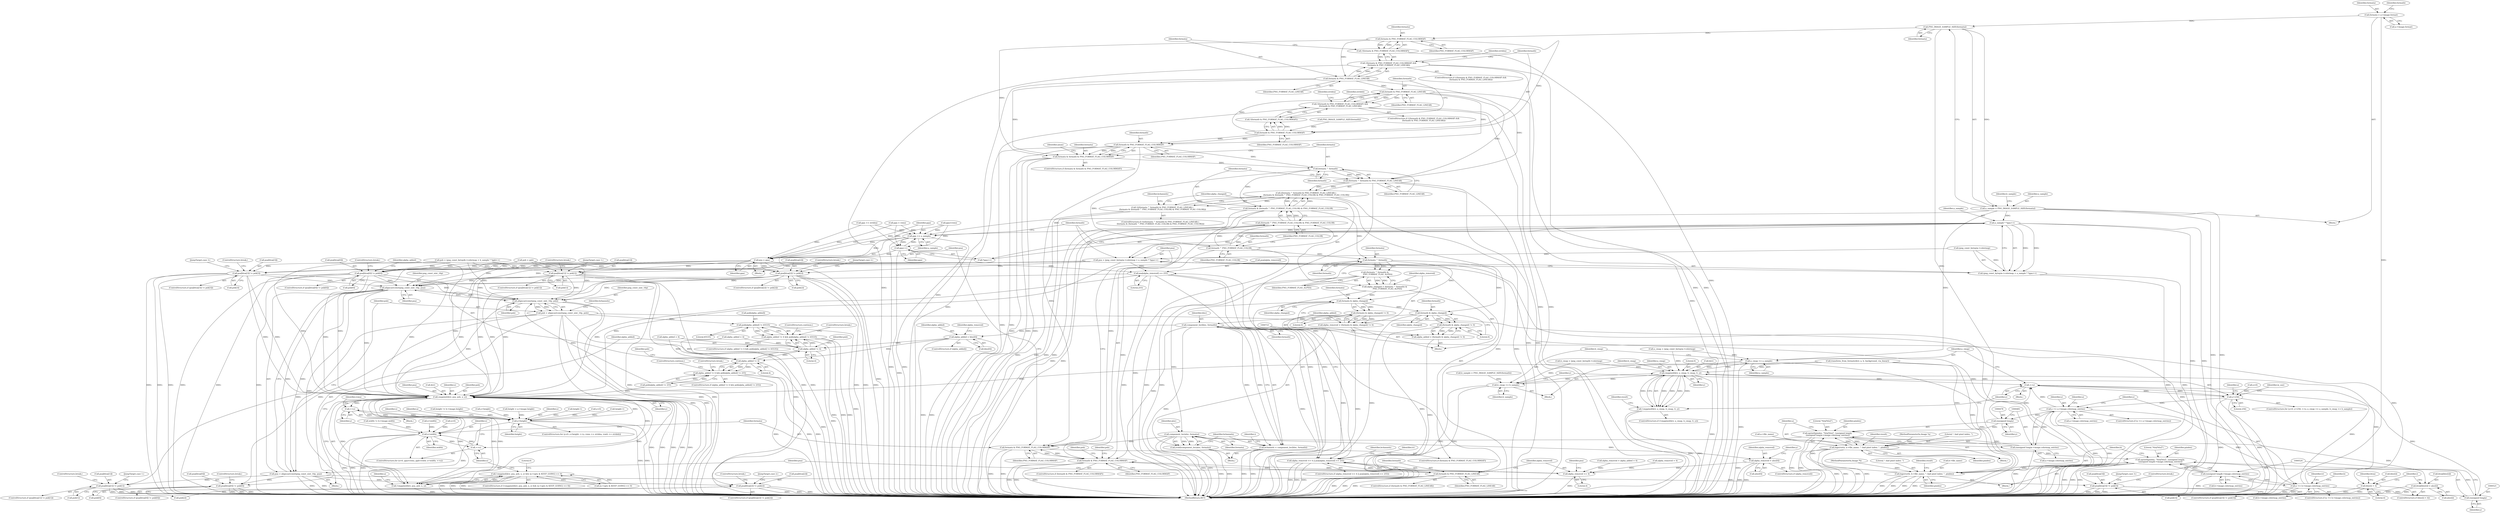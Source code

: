 digraph "0_Android_9d4853418ab2f754c2b63e091c29c5529b8b86ca_27@pointer" {
"1000190" [label="(Call,formata = a->image.format)"];
"1000208" [label="(Call,PNG_IMAGE_SAMPLE_SIZE(formata))"];
"1000206" [label="(Call,a_sample = PNG_IMAGE_SAMPLE_SIZE(formata))"];
"1000444" [label="(Call,a_cmap += a_sample)"];
"1000543" [label="(Call,cmppixel(&tr, a_cmap, b_cmap, 0, y))"];
"1000441" [label="(Call,++y)"];
"1000437" [label="(Call,y<256)"];
"1000456" [label="(Call,y >= a->image.colormap_entries)"];
"1000477" [label="(Call,(unsigned long)y)"];
"1000474" [label="(Call,sprintf(pindex, \"%lu[%lu]\", (unsigned long)y,\n (unsigned long)a->image.colormap_entries))"];
"1000487" [label="(Call,logerror(a, a->file_name, \": bad pixel index: \", pindex))"];
"1000517" [label="(Call,sprintf(pindex, \"%lu[%lu]\", (unsigned long)y,\n (unsigned long)b->image.colormap_entries))"];
"1000530" [label="(Call,logerror(b, b->file_name, \": bad pixel index: \", pindex))"];
"1000480" [label="(Call,(unsigned long)a->image.colormap_entries)"];
"1000499" [label="(Call,y >= b->image.colormap_entries)"];
"1000520" [label="(Call,(unsigned long)y)"];
"1000523" [label="(Call,(unsigned long)b->image.colormap_entries)"];
"1000447" [label="(Call,b_cmap += b_sample)"];
"1000542" [label="(Call,!cmppixel(&tr, a_cmap, b_cmap, 0, y))"];
"1000856" [label="(Call,a_sample * *ppa++)"];
"1000848" [label="(Call,psa = (png_const_bytep)a->colormap + a_sample * *ppa++)"];
"1000905" [label="(Call,aligncastconst(png_const_uint_16p, psa))"];
"1000903" [label="(Call,pua = aligncastconst(png_const_uint_16p, psa))"];
"1000919" [label="(Call,pua[btoa[3]] != pub[3])"];
"1000931" [label="(Call,pua[btoa[2]] != pub[2])"];
"1000943" [label="(Call,pua[btoa[1]] != pub[1])"];
"1000955" [label="(Call,pua[btoa[0]] != pub[0])"];
"1000911" [label="(Call,aligncastconst(png_const_uint_16p, psb))"];
"1000909" [label="(Call,pub = aligncastconst(png_const_uint_16p, psb))"];
"1000970" [label="(Call,pub[alpha_added] != 65535)"];
"1000966" [label="(Call,alpha_added != 4 && pub[alpha_added] != 65535)"];
"1001059" [label="(Call,cmppixel(&tr, psa, psb, x, y))"];
"1000811" [label="(Call,++y)"];
"1000807" [label="(Call,y<height)"];
"1000839" [label="(Call,++x)"];
"1000836" [label="(Call,x<width)"];
"1001058" [label="(Call,!cmppixel(&tr, psa, psb, x, y))"];
"1001057" [label="(Call,!cmppixel(&tr, psa, psb, x, y) && (a->opts & KEEP_GOING) == 0)"];
"1000985" [label="(Call,psa[alpha_removed] == 255)"];
"1000981" [label="(Call,alpha_removed == 4 || psa[alpha_removed] == 255)"];
"1000996" [label="(Call,psa[btoa[3]] != psb[3])"];
"1001008" [label="(Call,psa[btoa[2]] != psb[2])"];
"1001020" [label="(Call,psa[btoa[1]] != psb[1])"];
"1001032" [label="(Call,psa[btoa[0]] != psb[0])"];
"1000850" [label="(Call,(png_const_bytep)a->colormap + a_sample * *ppa++)"];
"1000866" [label="(Call,ppa += a_sample)"];
"1000859" [label="(Call,ppa++)"];
"1000863" [label="(Call,psa = ppa)"];
"1000257" [label="(Call,formata & PNG_FORMAT_FLAG_COLORMAP)"];
"1000256" [label="(Call,!(formata & PNG_FORMAT_FLAG_COLORMAP))"];
"1000255" [label="(Call,!(formata & PNG_FORMAT_FLAG_COLORMAP) &&\n (formata & PNG_FORMAT_FLAG_LINEAR))"];
"1000260" [label="(Call,formata & PNG_FORMAT_FLAG_LINEAR)"];
"1000272" [label="(Call,formatb & PNG_FORMAT_FLAG_LINEAR)"];
"1000267" [label="(Call,!(formatb & PNG_FORMAT_FLAG_COLORMAP) &&\n (formatb & PNG_FORMAT_FLAG_LINEAR))"];
"1000305" [label="(Call,formatb & PNG_FORMAT_FLAG_COLORMAP)"];
"1000303" [label="(Call,formata & formatb & PNG_FORMAT_FLAG_COLORMAP)"];
"1000682" [label="(Call,formata ^ formatb)"];
"1000681" [label="(Call,(formata ^ formatb) & PNG_FORMAT_FLAG_LINEAR)"];
"1000680" [label="(Call,((formata ^ formatb) & PNG_FORMAT_FLAG_LINEAR) |\n (formata & (formatb ^ PNG_FORMAT_FLAG_COLOR) & PNG_FORMAT_FLAG_COLOR))"];
"1000679" [label="(Call,!(((formata ^ formatb) & PNG_FORMAT_FLAG_LINEAR) |\n (formata & (formatb ^ PNG_FORMAT_FLAG_COLOR) & PNG_FORMAT_FLAG_COLOR)))"];
"1000898" [label="(Call,formatb & PNG_FORMAT_FLAG_LINEAR)"];
"1000870" [label="(Call,formatb & PNG_FORMAT_FLAG_COLORMAP)"];
"1000845" [label="(Call,formata & PNG_FORMAT_FLAG_COLORMAP)"];
"1000686" [label="(Call,formata & (formatb ^ PNG_FORMAT_FLAG_COLOR) & PNG_FORMAT_FLAG_COLOR)"];
"1000698" [label="(Call,formata ^ formatb)"];
"1000697" [label="(Call,(formata ^ formatb) &\n         PNG_FORMAT_FLAG_ALPHA)"];
"1000695" [label="(Call,alpha_changed = (formata ^ formatb) &\n         PNG_FORMAT_FLAG_ALPHA)"];
"1000705" [label="(Call,formata & alpha_changed)"];
"1000704" [label="(Call,(formata & alpha_changed) != 0)"];
"1000702" [label="(Call,alpha_removed = (formata & alpha_changed) != 0)"];
"1000712" [label="(Call,formatb & alpha_changed)"];
"1000711" [label="(Call,(formatb & alpha_changed) != 0)"];
"1000709" [label="(Call,alpha_added = (formatb & alpha_changed) != 0)"];
"1000727" [label="(Call,component_loc(bloc, formatb))"];
"1000725" [label="(Call,bchannels = component_loc(bloc, formatb))"];
"1000740" [label="(Call,bloc[i] < 4)"];
"1000756" [label="(Call,alpha_added = bloc[0])"];
"1000967" [label="(Call,alpha_added != 4)"];
"1001044" [label="(Call,alpha_added != 4)"];
"1001043" [label="(Call,alpha_added != 4 && psb[alpha_added] != 255)"];
"1000722" [label="(Call,component_loc(aloc, formata))"];
"1000720" [label="(Call,(void)component_loc(aloc, formata))"];
"1000745" [label="(Call,btoa[bloc[i]] = aloc[i])"];
"1000767" [label="(Call,alpha_removed = aloc[0])"];
"1000982" [label="(Call,alpha_removed == 4)"];
"1000689" [label="(Call,formatb ^ PNG_FORMAT_FLAG_COLOR)"];
"1000688" [label="(Call,(formatb ^ PNG_FORMAT_FLAG_COLOR) & PNG_FORMAT_FLAG_COLOR)"];
"1000269" [label="(Call,formatb & PNG_FORMAT_FLAG_COLORMAP)"];
"1000268" [label="(Call,!(formatb & PNG_FORMAT_FLAG_COLORMAP))"];
"1000433" [label="(ControlStructure,for (y=0; y<256; ++y, a_cmap += a_sample, b_cmap += b_sample))"];
"1000937" [label="(Call,pub[2])"];
"1001062" [label="(Identifier,psa)"];
"1000213" [label="(Call,PNG_IMAGE_SAMPLE_SIZE(formatb))"];
"1000952" [label="(ControlStructure,break;)"];
"1001065" [label="(Identifier,y)"];
"1000191" [label="(Identifier,formata)"];
"1001049" [label="(Identifier,psb)"];
"1000804" [label="(Call,y=0)"];
"1000903" [label="(Call,pua = aligncastconst(png_const_uint_16p, psa))"];
"1000212" [label="(Identifier,b_sample)"];
"1000901" [label="(Block,)"];
"1000983" [label="(Identifier,alpha_removed)"];
"1000839" [label="(Call,++x)"];
"1000556" [label="(Identifier,a)"];
"1000976" [label="(ControlStructure,continue;)"];
"1000858" [label="(Call,*ppa++)"];
"1000199" [label="(Identifier,formatb)"];
"1000725" [label="(Call,bchannels = component_loc(bloc, formatb))"];
"1000548" [label="(Literal,0)"];
"1000306" [label="(Identifier,formatb)"];
"1000845" [label="(Call,formata & PNG_FORMAT_FLAG_COLORMAP)"];
"1001030" [label="(JumpTarget,case 1:)"];
"1000285" [label="(Call,height-1)"];
"1000975" [label="(ControlStructure,break;)"];
"1000900" [label="(Identifier,PNG_FORMAT_FLAG_LINEAR)"];
"1000259" [label="(Identifier,PNG_FORMAT_FLAG_COLORMAP)"];
"1000708" [label="(Literal,0)"];
"1000714" [label="(Identifier,alpha_changed)"];
"1000525" [label="(Call,b->image.colormap_entries)"];
"1000271" [label="(Identifier,PNG_FORMAT_FLAG_COLORMAP)"];
"1000844" [label="(ControlStructure,if (formata & PNG_FORMAT_FLAG_COLORMAP))"];
"1000500" [label="(Identifier,y)"];
"1000455" [label="(ControlStructure,if (y >= a->image.colormap_entries))"];
"1000495" [label="(Identifier,result)"];
"1001042" [label="(ControlStructure,if (alpha_added != 4 && psb[alpha_added] != 255))"];
"1000437" [label="(Call,y<256)"];
"1000538" [label="(Identifier,result)"];
"1001045" [label="(Identifier,alpha_added)"];
"1001014" [label="(Call,psb[2])"];
"1000267" [label="(Call,!(formatb & PNG_FORMAT_FLAG_COLORMAP) &&\n (formatb & PNG_FORMAT_FLAG_LINEAR))"];
"1000905" [label="(Call,aligncastconst(png_const_uint_16p, psa))"];
"1000956" [label="(Call,pua[btoa[0]])"];
"1001057" [label="(Call,!cmppixel(&tr, psa, psb, x, y) && (a->opts & KEEP_GOING) == 0)"];
"1001033" [label="(Call,psa[btoa[0]])"];
"1000805" [label="(Identifier,y)"];
"1000910" [label="(Identifier,pub)"];
"1000697" [label="(Call,(formata ^ formatb) &\n         PNG_FORMAT_FLAG_ALPHA)"];
"1000944" [label="(Call,pua[btoa[1]])"];
"1000257" [label="(Call,formata & PNG_FORMAT_FLAG_COLORMAP)"];
"1000680" [label="(Call,((formata ^ formatb) & PNG_FORMAT_FLAG_LINEAR) |\n (formata & (formatb ^ PNG_FORMAT_FLAG_COLOR) & PNG_FORMAT_FLAG_COLOR))"];
"1000769" [label="(Call,aloc[0])"];
"1000544" [label="(Call,&tr)"];
"1000724" [label="(Identifier,formata)"];
"1001069" [label="(Identifier,a)"];
"1000479" [label="(Identifier,y)"];
"1000987" [label="(Identifier,psa)"];
"1000738" [label="(Identifier,i)"];
"1000695" [label="(Call,alpha_changed = (formata ^ formatb) &\n         PNG_FORMAT_FLAG_ALPHA)"];
"1001032" [label="(Call,psa[btoa[0]] != psb[0])"];
"1000254" [label="(ControlStructure,if (!(formata & PNG_FORMAT_FLAG_COLORMAP) &&\n (formata & PNG_FORMAT_FLAG_LINEAR)))"];
"1000856" [label="(Call,a_sample * *ppa++)"];
"1000684" [label="(Identifier,formatb)"];
"1000439" [label="(Literal,256)"];
"1000493" [label="(Identifier,pindex)"];
"1000964" [label="(ControlStructure,break;)"];
"1000751" [label="(Call,aloc[i])"];
"1000551" [label="(Identifier,result)"];
"1000256" [label="(Call,!(formata & PNG_FORMAT_FLAG_COLORMAP))"];
"1000809" [label="(Identifier,height)"];
"1000827" [label="(Identifier,x)"];
"1000980" [label="(ControlStructure,if (alpha_removed == 4 || psa[alpha_removed] == 255))"];
"1000868" [label="(Identifier,a_sample)"];
"1000549" [label="(Identifier,y)"];
"1000961" [label="(Call,pub[0])"];
"1000989" [label="(Literal,255)"];
"1000726" [label="(Identifier,bchannels)"];
"1000757" [label="(Identifier,alpha_added)"];
"1000865" [label="(Identifier,ppa)"];
"1000872" [label="(Identifier,PNG_FORMAT_FLAG_COLORMAP)"];
"1001078" [label="(Identifier,a)"];
"1000899" [label="(Identifier,formatb)"];
"1000519" [label="(Literal,\"%lu[%lu]\")"];
"1000701" [label="(Identifier,PNG_FORMAT_FLAG_ALPHA)"];
"1000889" [label="(Identifier,psb)"];
"1000515" [label="(Block,)"];
"1000739" [label="(ControlStructure,if (bloc[i] < 4))"];
"1000536" [label="(Identifier,pindex)"];
"1000888" [label="(Call,psb = ppb)"];
"1000766" [label="(Identifier,alpha_removed)"];
"1000811" [label="(Call,++y)"];
"1000223" [label="(Call,width != b->image.width)"];
"1000532" [label="(Call,b->file_name)"];
"1000866" [label="(Call,ppa += a_sample)"];
"1000860" [label="(Identifier,ppa)"];
"1000307" [label="(Identifier,PNG_FORMAT_FLAG_COLORMAP)"];
"1000716" [label="(Block,)"];
"1000740" [label="(Call,bloc[i] < 4)"];
"1000302" [label="(ControlStructure,if (formata & formatb & PNG_FORMAT_FLAG_COLORMAP))"];
"1000140" [label="(MethodParameterIn,Image *a)"];
"1000747" [label="(Identifier,btoa)"];
"1000531" [label="(Identifier,b)"];
"1000206" [label="(Call,a_sample = PNG_IMAGE_SAMPLE_SIZE(formata))"];
"1001060" [label="(Call,&tr)"];
"1000812" [label="(Identifier,y)"];
"1000417" [label="(Call,b_cmap = (png_const_bytep)b->colormap)"];
"1000943" [label="(Call,pua[btoa[1]] != pub[1])"];
"1000940" [label="(ControlStructure,break;)"];
"1001047" [label="(Call,psb[alpha_added] != 255)"];
"1000810" [label="(Block,)"];
"1000547" [label="(Identifier,b_cmap)"];
"1001043" [label="(Call,alpha_added != 4 && psb[alpha_added] != 255)"];
"1000941" [label="(JumpTarget,case 2:)"];
"1000953" [label="(JumpTarget,case 1:)"];
"1000986" [label="(Call,psa[alpha_removed])"];
"1000837" [label="(Identifier,x)"];
"1001017" [label="(ControlStructure,break;)"];
"1001005" [label="(ControlStructure,break;)"];
"1000546" [label="(Identifier,a_cmap)"];
"1000207" [label="(Identifier,a_sample)"];
"1000274" [label="(Identifier,PNG_FORMAT_FLAG_LINEAR)"];
"1000954" [label="(ControlStructure,if (pua[btoa[0]] != pub[0]))"];
"1000280" [label="(Identifier,stridea)"];
"1000711" [label="(Call,(formatb & alpha_changed) != 0)"];
"1000873" [label="(Call,psb = (png_const_bytep)b->colormap + b_sample * *ppb++)"];
"1000276" [label="(Identifier,strideb)"];
"1000456" [label="(Call,y >= a->image.colormap_entries)"];
"1001058" [label="(Call,!cmppixel(&tr, psa, psb, x, y))"];
"1001038" [label="(Call,psb[0])"];
"1000911" [label="(Call,aligncastconst(png_const_uint_16p, psb))"];
"1000305" [label="(Call,formatb & PNG_FORMAT_FLAG_COLORMAP)"];
"1000499" [label="(Call,y >= b->image.colormap_entries)"];
"1000349" [label="(Call,ppa += stridea)"];
"1000458" [label="(Call,a->image.colormap_entries)"];
"1000920" [label="(Call,pua[btoa[3]])"];
"1000541" [label="(ControlStructure,if (!cmppixel(&tr, a_cmap, b_cmap, 0, y)))"];
"1000261" [label="(Identifier,formata)"];
"1000723" [label="(Identifier,aloc)"];
"1000720" [label="(Call,(void)component_loc(aloc, formata))"];
"1000262" [label="(Identifier,PNG_FORMAT_FLAG_LINEAR)"];
"1000741" [label="(Call,bloc[i])"];
"1000803" [label="(ControlStructure,for (y=0; y<height; ++y, rowa += stridea, rowb += strideb))"];
"1001002" [label="(Call,psb[3])"];
"1000209" [label="(Identifier,formata)"];
"1000543" [label="(Call,cmppixel(&tr, a_cmap, b_cmap, 0, y))"];
"1001021" [label="(Call,psa[btoa[1]])"];
"1000965" [label="(ControlStructure,if (alpha_added != 4 && pub[alpha_added] != 65535))"];
"1000727" [label="(Call,component_loc(bloc, formatb))"];
"1000746" [label="(Call,btoa[bloc[i]])"];
"1000477" [label="(Call,(unsigned long)y)"];
"1000912" [label="(Identifier,png_const_uint_16p)"];
"1000449" [label="(Identifier,b_sample)"];
"1000970" [label="(Call,pub[alpha_added] != 65535)"];
"1000688" [label="(Call,(formatb ^ PNG_FORMAT_FLAG_COLOR) & PNG_FORMAT_FLAG_COLOR)"];
"1000907" [label="(Identifier,psa)"];
"1000840" [label="(Identifier,x)"];
"1001029" [label="(ControlStructure,break;)"];
"1000906" [label="(Identifier,png_const_uint_16p)"];
"1000867" [label="(Identifier,ppa)"];
"1000678" [label="(ControlStructure,if (!(((formata ^ formatb) & PNG_FORMAT_FLAG_LINEAR) |\n (formata & (formatb ^ PNG_FORMAT_FLAG_COLOR) & PNG_FORMAT_FLAG_COLOR))))"];
"1001053" [label="(ControlStructure,continue;)"];
"1000482" [label="(Call,a->image.colormap_entries)"];
"1000326" [label="(Call,ppa = rowa)"];
"1000848" [label="(Call,psa = (png_const_bytep)a->colormap + a_sample * *ppa++)"];
"1000255" [label="(Call,!(formata & PNG_FORMAT_FLAG_COLORMAP) &&\n (formata & PNG_FORMAT_FLAG_LINEAR))"];
"1000447" [label="(Call,b_cmap += b_sample)"];
"1000767" [label="(Call,alpha_removed = aloc[0])"];
"1000942" [label="(ControlStructure,if (pua[btoa[1]] != pub[1]))"];
"1000925" [label="(Call,pub[3])"];
"1000438" [label="(Identifier,y)"];
"1000729" [label="(Identifier,formatb)"];
"1000545" [label="(Identifier,tr)"];
"1000681" [label="(Call,(formata ^ formatb) & PNG_FORMAT_FLAG_LINEAR)"];
"1000679" [label="(Call,!(((formata ^ formatb) & PNG_FORMAT_FLAG_LINEAR) |\n (formata & (formatb ^ PNG_FORMAT_FLAG_COLOR) & PNG_FORMAT_FLAG_COLOR)))"];
"1000728" [label="(Identifier,bloc)"];
"1000709" [label="(Call,alpha_added = (formatb & alpha_changed) != 0)"];
"1000898" [label="(Call,formatb & PNG_FORMAT_FLAG_LINEAR)"];
"1000693" [label="(Block,)"];
"1000915" [label="(Identifier,bchannels)"];
"1000501" [label="(Call,b->image.colormap_entries)"];
"1000260" [label="(Call,formata & PNG_FORMAT_FLAG_LINEAR)"];
"1000992" [label="(Identifier,bchannels)"];
"1000699" [label="(Identifier,formata)"];
"1000448" [label="(Identifier,b_cmap)"];
"1000445" [label="(Identifier,a_cmap)"];
"1000836" [label="(Call,x<width)"];
"1000141" [label="(MethodParameterIn,Image *b)"];
"1001041" [label="(ControlStructure,break;)"];
"1001026" [label="(Call,psb[1])"];
"1001066" [label="(Call,(a->opts & KEEP_GOING) == 0)"];
"1000704" [label="(Call,(formata & alpha_changed) != 0)"];
"1001059" [label="(Call,cmppixel(&tr, psa, psb, x, y))"];
"1000272" [label="(Call,formatb & PNG_FORMAT_FLAG_LINEAR)"];
"1000969" [label="(Literal,4)"];
"1000712" [label="(Call,formatb & alpha_changed)"];
"1000756" [label="(Call,alpha_added = bloc[0])"];
"1000904" [label="(Identifier,pua)"];
"1000691" [label="(Identifier,PNG_FORMAT_FLAG_COLOR)"];
"1000849" [label="(Identifier,psa)"];
"1000230" [label="(Call,height != b->image.height)"];
"1000981" [label="(Call,alpha_removed == 4 || psa[alpha_removed] == 255)"];
"1000703" [label="(Identifier,alpha_removed)"];
"1000765" [label="(ControlStructure,if (alpha_removed))"];
"1001008" [label="(Call,psa[btoa[2]] != psb[2])"];
"1000710" [label="(Identifier,alpha_added)"];
"1000268" [label="(Call,!(formatb & PNG_FORMAT_FLAG_COLORMAP))"];
"1000523" [label="(Call,(unsigned long)b->image.colormap_entries)"];
"1000685" [label="(Identifier,PNG_FORMAT_FLAG_LINEAR)"];
"1000762" [label="(Call,alpha_added = 4)"];
"1000929" [label="(JumpTarget,case 3:)"];
"1000517" [label="(Call,sprintf(pindex, \"%lu[%lu]\", (unsigned long)y,\n (unsigned long)b->image.colormap_entries))"];
"1000949" [label="(Call,pub[1])"];
"1001020" [label="(Call,psa[btoa[1]] != psb[1])"];
"1000706" [label="(Identifier,formata)"];
"1000918" [label="(ControlStructure,if (pua[btoa[3]] != pub[3]))"];
"1001018" [label="(JumpTarget,case 2:)"];
"1000190" [label="(Call,formata = a->image.format)"];
"1000850" [label="(Call,(png_const_bytep)a->colormap + a_sample * *ppa++)"];
"1000984" [label="(Literal,4)"];
"1000474" [label="(Call,sprintf(pindex, \"%lu[%lu]\", (unsigned long)y,\n (unsigned long)a->image.colormap_entries))"];
"1001128" [label="(MethodReturn,RET)"];
"1000857" [label="(Identifier,a_sample)"];
"1000995" [label="(ControlStructure,if (psa[btoa[3]] != psb[3]))"];
"1000864" [label="(Identifier,psa)"];
"1000919" [label="(Call,pua[btoa[3]] != pub[3])"];
"1000409" [label="(Call,a_cmap = (png_const_bytep)a->colormap)"];
"1000208" [label="(Call,PNG_IMAGE_SAMPLE_SIZE(formata))"];
"1000266" [label="(ControlStructure,if (!(formatb & PNG_FORMAT_FLAG_COLORMAP) &&\n (formatb & PNG_FORMAT_FLAG_LINEAR)))"];
"1000488" [label="(Identifier,a)"];
"1000269" [label="(Call,formatb & PNG_FORMAT_FLAG_COLORMAP)"];
"1000972" [label="(Identifier,pub)"];
"1000707" [label="(Identifier,alpha_changed)"];
"1000930" [label="(ControlStructure,if (pua[btoa[2]] != pub[2]))"];
"1000859" [label="(Call,ppa++)"];
"1000838" [label="(Identifier,width)"];
"1000932" [label="(Call,pua[btoa[2]])"];
"1000683" [label="(Identifier,formata)"];
"1000434" [label="(Call,y=0)"];
"1000698" [label="(Call,formata ^ formatb)"];
"1000446" [label="(Identifier,a_sample)"];
"1001007" [label="(ControlStructure,if (psa[btoa[2]] != psb[2]))"];
"1000928" [label="(ControlStructure,break;)"];
"1000511" [label="(Identifier,b)"];
"1000968" [label="(Identifier,alpha_added)"];
"1000913" [label="(Identifier,psb)"];
"1000982" [label="(Call,alpha_removed == 4)"];
"1000705" [label="(Call,formata & alpha_changed)"];
"1000535" [label="(Literal,\": bad pixel index: \")"];
"1000931" [label="(Call,pua[btoa[2]] != pub[2])"];
"1000869" [label="(ControlStructure,if (formatb & PNG_FORMAT_FLAG_COLORMAP))"];
"1000361" [label="(Call,x<width)"];
"1000441" [label="(Call,++y)"];
"1000315" [label="(Identifier,amax)"];
"1000846" [label="(Identifier,formata)"];
"1001052" [label="(ControlStructure,break;)"];
"1000492" [label="(Literal,\": bad pixel index: \")"];
"1000874" [label="(Identifier,psb)"];
"1000443" [label="(Block,)"];
"1000480" [label="(Call,(unsigned long)a->image.colormap_entries)"];
"1000498" [label="(ControlStructure,if (y >= b->image.colormap_entries))"];
"1000530" [label="(Call,logerror(b, b->file_name, \": bad pixel index: \", pindex))"];
"1000997" [label="(Call,psa[btoa[3]])"];
"1000815" [label="(Identifier,rowa)"];
"1000341" [label="(Call,y<height)"];
"1000182" [label="(Call,height = a->image.height)"];
"1000713" [label="(Identifier,formatb)"];
"1000807" [label="(Call,y<height)"];
"1000689" [label="(Call,formatb ^ PNG_FORMAT_FLAG_COLOR)"];
"1000692" [label="(Identifier,PNG_FORMAT_FLAG_COLOR)"];
"1000440" [label="(Block,)"];
"1000682" [label="(Call,formata ^ formatb)"];
"1000871" [label="(Identifier,formatb)"];
"1000457" [label="(Identifier,y)"];
"1000487" [label="(Call,logerror(a, a->file_name, \": bad pixel index: \", pindex))"];
"1000862" [label="(Block,)"];
"1000808" [label="(Identifier,y)"];
"1000304" [label="(Identifier,formata)"];
"1000144" [label="(Block,)"];
"1000211" [label="(Call,b_sample = PNG_IMAGE_SAMPLE_SIZE(formatb))"];
"1000273" [label="(Identifier,formatb)"];
"1000955" [label="(Call,pua[btoa[0]] != pub[0])"];
"1001064" [label="(Identifier,x)"];
"1000863" [label="(Call,psa = ppa)"];
"1000686" [label="(Call,formata & (formatb ^ PNG_FORMAT_FLAG_COLOR) & PNG_FORMAT_FLAG_COLOR)"];
"1000897" [label="(ControlStructure,if (formatb & PNG_FORMAT_FLAG_LINEAR))"];
"1001006" [label="(JumpTarget,case 3:)"];
"1001044" [label="(Call,alpha_added != 4)"];
"1000847" [label="(Identifier,PNG_FORMAT_FLAG_COLORMAP)"];
"1000966" [label="(Call,alpha_added != 4 && pub[alpha_added] != 65535)"];
"1000732" [label="(Identifier,i)"];
"1000468" [label="(Identifier,a)"];
"1000247" [label="(Call,transform_from_formats(&tr, a, b, background, via_linear))"];
"1000520" [label="(Call,(unsigned long)y)"];
"1000971" [label="(Call,pub[alpha_added])"];
"1000830" [label="(Call,ppa=rowa)"];
"1000192" [label="(Call,a->image.format)"];
"1000779" [label="(Identifier,bchannels)"];
"1000974" [label="(Literal,65535)"];
"1000768" [label="(Identifier,alpha_removed)"];
"1000472" [label="(Block,)"];
"1000744" [label="(Literal,4)"];
"1000452" [label="(Identifier,in_use)"];
"1000270" [label="(Identifier,formatb)"];
"1000522" [label="(Identifier,y)"];
"1000475" [label="(Identifier,pindex)"];
"1000722" [label="(Call,component_loc(aloc, formata))"];
"1000700" [label="(Identifier,formatb)"];
"1000476" [label="(Literal,\"%lu[%lu]\")"];
"1000851" [label="(Call,(png_const_bytep)a->colormap)"];
"1001061" [label="(Identifier,tr)"];
"1000702" [label="(Call,alpha_removed = (formata & alpha_changed) != 0)"];
"1000303" [label="(Call,formata & formatb & PNG_FORMAT_FLAG_COLORMAP)"];
"1000783" [label="(Call,alpha_added = 4)"];
"1000826" [label="(Call,x=0)"];
"1000444" [label="(Call,a_cmap += a_sample)"];
"1001019" [label="(ControlStructure,if (psa[btoa[1]] != psb[1]))"];
"1000754" [label="(ControlStructure,if (alpha_added))"];
"1000264" [label="(Identifier,stridea)"];
"1000297" [label="(Call,height-1)"];
"1000758" [label="(Call,bloc[0])"];
"1001056" [label="(ControlStructure,if (!cmppixel(&tr, psa, psb, x, y) && (a->opts & KEEP_GOING) == 0))"];
"1000870" [label="(Call,formatb & PNG_FORMAT_FLAG_COLORMAP)"];
"1001074" [label="(Literal,0)"];
"1000781" [label="(Call,alpha_removed = alpha_added = 4)"];
"1000442" [label="(Identifier,y)"];
"1000690" [label="(Identifier,formatb)"];
"1000909" [label="(Call,pub = aligncastconst(png_const_uint_16p, psb))"];
"1000696" [label="(Identifier,alpha_changed)"];
"1000773" [label="(Call,alpha_removed = 4)"];
"1000715" [label="(Literal,0)"];
"1000967" [label="(Call,alpha_added != 4)"];
"1001046" [label="(Literal,4)"];
"1000985" [label="(Call,psa[alpha_removed] == 255)"];
"1000745" [label="(Call,btoa[bloc[i]] = aloc[i])"];
"1001063" [label="(Identifier,psb)"];
"1001031" [label="(ControlStructure,if (psa[btoa[0]] != psb[0]))"];
"1000518" [label="(Identifier,pindex)"];
"1000258" [label="(Identifier,formata)"];
"1000542" [label="(Call,!cmppixel(&tr, a_cmap, b_cmap, 0, y))"];
"1000687" [label="(Identifier,formata)"];
"1000996" [label="(Call,psa[btoa[3]] != psb[3])"];
"1000824" [label="(ControlStructure,for (x=0, ppa=rowa, ppb=rowb; x<width; ++x))"];
"1000489" [label="(Call,a->file_name)"];
"1001009" [label="(Call,psa[btoa[2]])"];
"1000190" -> "1000144"  [label="AST: "];
"1000190" -> "1000192"  [label="CFG: "];
"1000191" -> "1000190"  [label="AST: "];
"1000192" -> "1000190"  [label="AST: "];
"1000199" -> "1000190"  [label="CFG: "];
"1000190" -> "1001128"  [label="DDG: "];
"1000190" -> "1000208"  [label="DDG: "];
"1000208" -> "1000206"  [label="AST: "];
"1000208" -> "1000209"  [label="CFG: "];
"1000209" -> "1000208"  [label="AST: "];
"1000206" -> "1000208"  [label="CFG: "];
"1000208" -> "1001128"  [label="DDG: "];
"1000208" -> "1000206"  [label="DDG: "];
"1000208" -> "1000257"  [label="DDG: "];
"1000206" -> "1000144"  [label="AST: "];
"1000207" -> "1000206"  [label="AST: "];
"1000212" -> "1000206"  [label="CFG: "];
"1000206" -> "1001128"  [label="DDG: "];
"1000206" -> "1001128"  [label="DDG: "];
"1000206" -> "1000444"  [label="DDG: "];
"1000206" -> "1000856"  [label="DDG: "];
"1000206" -> "1000866"  [label="DDG: "];
"1000444" -> "1000443"  [label="AST: "];
"1000444" -> "1000446"  [label="CFG: "];
"1000445" -> "1000444"  [label="AST: "];
"1000446" -> "1000444"  [label="AST: "];
"1000448" -> "1000444"  [label="CFG: "];
"1000444" -> "1001128"  [label="DDG: "];
"1000444" -> "1001128"  [label="DDG: "];
"1000543" -> "1000444"  [label="DDG: "];
"1000409" -> "1000444"  [label="DDG: "];
"1000444" -> "1000543"  [label="DDG: "];
"1000543" -> "1000542"  [label="AST: "];
"1000543" -> "1000549"  [label="CFG: "];
"1000544" -> "1000543"  [label="AST: "];
"1000546" -> "1000543"  [label="AST: "];
"1000547" -> "1000543"  [label="AST: "];
"1000548" -> "1000543"  [label="AST: "];
"1000549" -> "1000543"  [label="AST: "];
"1000542" -> "1000543"  [label="CFG: "];
"1000543" -> "1001128"  [label="DDG: "];
"1000543" -> "1000441"  [label="DDG: "];
"1000543" -> "1000447"  [label="DDG: "];
"1000543" -> "1000542"  [label="DDG: "];
"1000543" -> "1000542"  [label="DDG: "];
"1000543" -> "1000542"  [label="DDG: "];
"1000543" -> "1000542"  [label="DDG: "];
"1000543" -> "1000542"  [label="DDG: "];
"1000247" -> "1000543"  [label="DDG: "];
"1000409" -> "1000543"  [label="DDG: "];
"1000417" -> "1000543"  [label="DDG: "];
"1000447" -> "1000543"  [label="DDG: "];
"1000499" -> "1000543"  [label="DDG: "];
"1000441" -> "1000440"  [label="AST: "];
"1000441" -> "1000442"  [label="CFG: "];
"1000442" -> "1000441"  [label="AST: "];
"1000445" -> "1000441"  [label="CFG: "];
"1000441" -> "1000437"  [label="DDG: "];
"1000456" -> "1000441"  [label="DDG: "];
"1000520" -> "1000441"  [label="DDG: "];
"1000437" -> "1000441"  [label="DDG: "];
"1000477" -> "1000441"  [label="DDG: "];
"1000499" -> "1000441"  [label="DDG: "];
"1000437" -> "1000433"  [label="AST: "];
"1000437" -> "1000439"  [label="CFG: "];
"1000438" -> "1000437"  [label="AST: "];
"1000439" -> "1000437"  [label="AST: "];
"1000452" -> "1000437"  [label="CFG: "];
"1000556" -> "1000437"  [label="CFG: "];
"1000437" -> "1001128"  [label="DDG: "];
"1000437" -> "1001128"  [label="DDG: "];
"1000434" -> "1000437"  [label="DDG: "];
"1000437" -> "1000456"  [label="DDG: "];
"1000456" -> "1000455"  [label="AST: "];
"1000456" -> "1000458"  [label="CFG: "];
"1000457" -> "1000456"  [label="AST: "];
"1000458" -> "1000456"  [label="AST: "];
"1000468" -> "1000456"  [label="CFG: "];
"1000500" -> "1000456"  [label="CFG: "];
"1000456" -> "1001128"  [label="DDG: "];
"1000456" -> "1001128"  [label="DDG: "];
"1000480" -> "1000456"  [label="DDG: "];
"1000456" -> "1000477"  [label="DDG: "];
"1000456" -> "1000480"  [label="DDG: "];
"1000456" -> "1000499"  [label="DDG: "];
"1000477" -> "1000474"  [label="AST: "];
"1000477" -> "1000479"  [label="CFG: "];
"1000478" -> "1000477"  [label="AST: "];
"1000479" -> "1000477"  [label="AST: "];
"1000481" -> "1000477"  [label="CFG: "];
"1000477" -> "1000474"  [label="DDG: "];
"1000474" -> "1000472"  [label="AST: "];
"1000474" -> "1000480"  [label="CFG: "];
"1000475" -> "1000474"  [label="AST: "];
"1000476" -> "1000474"  [label="AST: "];
"1000480" -> "1000474"  [label="AST: "];
"1000488" -> "1000474"  [label="CFG: "];
"1000474" -> "1001128"  [label="DDG: "];
"1000474" -> "1001128"  [label="DDG: "];
"1000474" -> "1001128"  [label="DDG: "];
"1000487" -> "1000474"  [label="DDG: "];
"1000530" -> "1000474"  [label="DDG: "];
"1000480" -> "1000474"  [label="DDG: "];
"1000474" -> "1000487"  [label="DDG: "];
"1000487" -> "1000472"  [label="AST: "];
"1000487" -> "1000493"  [label="CFG: "];
"1000488" -> "1000487"  [label="AST: "];
"1000489" -> "1000487"  [label="AST: "];
"1000492" -> "1000487"  [label="AST: "];
"1000493" -> "1000487"  [label="AST: "];
"1000495" -> "1000487"  [label="CFG: "];
"1000487" -> "1001128"  [label="DDG: "];
"1000487" -> "1001128"  [label="DDG: "];
"1000487" -> "1001128"  [label="DDG: "];
"1000487" -> "1001128"  [label="DDG: "];
"1000247" -> "1000487"  [label="DDG: "];
"1000140" -> "1000487"  [label="DDG: "];
"1000487" -> "1000517"  [label="DDG: "];
"1000517" -> "1000515"  [label="AST: "];
"1000517" -> "1000523"  [label="CFG: "];
"1000518" -> "1000517"  [label="AST: "];
"1000519" -> "1000517"  [label="AST: "];
"1000520" -> "1000517"  [label="AST: "];
"1000523" -> "1000517"  [label="AST: "];
"1000531" -> "1000517"  [label="CFG: "];
"1000517" -> "1001128"  [label="DDG: "];
"1000517" -> "1001128"  [label="DDG: "];
"1000517" -> "1001128"  [label="DDG: "];
"1000530" -> "1000517"  [label="DDG: "];
"1000520" -> "1000517"  [label="DDG: "];
"1000523" -> "1000517"  [label="DDG: "];
"1000517" -> "1000530"  [label="DDG: "];
"1000530" -> "1000515"  [label="AST: "];
"1000530" -> "1000536"  [label="CFG: "];
"1000531" -> "1000530"  [label="AST: "];
"1000532" -> "1000530"  [label="AST: "];
"1000535" -> "1000530"  [label="AST: "];
"1000536" -> "1000530"  [label="AST: "];
"1000538" -> "1000530"  [label="CFG: "];
"1000530" -> "1001128"  [label="DDG: "];
"1000530" -> "1001128"  [label="DDG: "];
"1000530" -> "1001128"  [label="DDG: "];
"1000530" -> "1001128"  [label="DDG: "];
"1000247" -> "1000530"  [label="DDG: "];
"1000141" -> "1000530"  [label="DDG: "];
"1000480" -> "1000482"  [label="CFG: "];
"1000481" -> "1000480"  [label="AST: "];
"1000482" -> "1000480"  [label="AST: "];
"1000480" -> "1001128"  [label="DDG: "];
"1000499" -> "1000498"  [label="AST: "];
"1000499" -> "1000501"  [label="CFG: "];
"1000500" -> "1000499"  [label="AST: "];
"1000501" -> "1000499"  [label="AST: "];
"1000511" -> "1000499"  [label="CFG: "];
"1000545" -> "1000499"  [label="CFG: "];
"1000499" -> "1001128"  [label="DDG: "];
"1000499" -> "1001128"  [label="DDG: "];
"1000523" -> "1000499"  [label="DDG: "];
"1000499" -> "1000520"  [label="DDG: "];
"1000499" -> "1000523"  [label="DDG: "];
"1000520" -> "1000522"  [label="CFG: "];
"1000521" -> "1000520"  [label="AST: "];
"1000522" -> "1000520"  [label="AST: "];
"1000524" -> "1000520"  [label="CFG: "];
"1000523" -> "1000525"  [label="CFG: "];
"1000524" -> "1000523"  [label="AST: "];
"1000525" -> "1000523"  [label="AST: "];
"1000523" -> "1001128"  [label="DDG: "];
"1000447" -> "1000443"  [label="AST: "];
"1000447" -> "1000449"  [label="CFG: "];
"1000448" -> "1000447"  [label="AST: "];
"1000449" -> "1000447"  [label="AST: "];
"1000438" -> "1000447"  [label="CFG: "];
"1000447" -> "1001128"  [label="DDG: "];
"1000447" -> "1001128"  [label="DDG: "];
"1000211" -> "1000447"  [label="DDG: "];
"1000417" -> "1000447"  [label="DDG: "];
"1000542" -> "1000541"  [label="AST: "];
"1000551" -> "1000542"  [label="CFG: "];
"1000442" -> "1000542"  [label="CFG: "];
"1000542" -> "1001128"  [label="DDG: "];
"1000542" -> "1001128"  [label="DDG: "];
"1000856" -> "1000850"  [label="AST: "];
"1000856" -> "1000858"  [label="CFG: "];
"1000857" -> "1000856"  [label="AST: "];
"1000858" -> "1000856"  [label="AST: "];
"1000850" -> "1000856"  [label="CFG: "];
"1000856" -> "1001128"  [label="DDG: "];
"1000856" -> "1001128"  [label="DDG: "];
"1000856" -> "1000848"  [label="DDG: "];
"1000856" -> "1000848"  [label="DDG: "];
"1000856" -> "1000850"  [label="DDG: "];
"1000856" -> "1000850"  [label="DDG: "];
"1000856" -> "1000866"  [label="DDG: "];
"1000848" -> "1000844"  [label="AST: "];
"1000848" -> "1000850"  [label="CFG: "];
"1000849" -> "1000848"  [label="AST: "];
"1000850" -> "1000848"  [label="AST: "];
"1000871" -> "1000848"  [label="CFG: "];
"1000848" -> "1001128"  [label="DDG: "];
"1000848" -> "1001128"  [label="DDG: "];
"1000851" -> "1000848"  [label="DDG: "];
"1000848" -> "1000905"  [label="DDG: "];
"1000848" -> "1000985"  [label="DDG: "];
"1000848" -> "1000996"  [label="DDG: "];
"1000848" -> "1001008"  [label="DDG: "];
"1000848" -> "1001020"  [label="DDG: "];
"1000848" -> "1001032"  [label="DDG: "];
"1000848" -> "1001059"  [label="DDG: "];
"1000905" -> "1000903"  [label="AST: "];
"1000905" -> "1000907"  [label="CFG: "];
"1000906" -> "1000905"  [label="AST: "];
"1000907" -> "1000905"  [label="AST: "];
"1000903" -> "1000905"  [label="CFG: "];
"1000905" -> "1001128"  [label="DDG: "];
"1000905" -> "1000903"  [label="DDG: "];
"1000905" -> "1000903"  [label="DDG: "];
"1000911" -> "1000905"  [label="DDG: "];
"1001020" -> "1000905"  [label="DDG: "];
"1001008" -> "1000905"  [label="DDG: "];
"1001032" -> "1000905"  [label="DDG: "];
"1000985" -> "1000905"  [label="DDG: "];
"1000996" -> "1000905"  [label="DDG: "];
"1000863" -> "1000905"  [label="DDG: "];
"1000905" -> "1000911"  [label="DDG: "];
"1000905" -> "1001059"  [label="DDG: "];
"1000903" -> "1000901"  [label="AST: "];
"1000904" -> "1000903"  [label="AST: "];
"1000910" -> "1000903"  [label="CFG: "];
"1000903" -> "1001128"  [label="DDG: "];
"1000903" -> "1001128"  [label="DDG: "];
"1000903" -> "1000919"  [label="DDG: "];
"1000903" -> "1000931"  [label="DDG: "];
"1000903" -> "1000943"  [label="DDG: "];
"1000903" -> "1000955"  [label="DDG: "];
"1000919" -> "1000918"  [label="AST: "];
"1000919" -> "1000925"  [label="CFG: "];
"1000920" -> "1000919"  [label="AST: "];
"1000925" -> "1000919"  [label="AST: "];
"1000928" -> "1000919"  [label="CFG: "];
"1000929" -> "1000919"  [label="CFG: "];
"1000919" -> "1001128"  [label="DDG: "];
"1000919" -> "1001128"  [label="DDG: "];
"1000919" -> "1001128"  [label="DDG: "];
"1000909" -> "1000919"  [label="DDG: "];
"1000931" -> "1000930"  [label="AST: "];
"1000931" -> "1000937"  [label="CFG: "];
"1000932" -> "1000931"  [label="AST: "];
"1000937" -> "1000931"  [label="AST: "];
"1000940" -> "1000931"  [label="CFG: "];
"1000941" -> "1000931"  [label="CFG: "];
"1000931" -> "1001128"  [label="DDG: "];
"1000931" -> "1001128"  [label="DDG: "];
"1000931" -> "1001128"  [label="DDG: "];
"1000909" -> "1000931"  [label="DDG: "];
"1000943" -> "1000942"  [label="AST: "];
"1000943" -> "1000949"  [label="CFG: "];
"1000944" -> "1000943"  [label="AST: "];
"1000949" -> "1000943"  [label="AST: "];
"1000952" -> "1000943"  [label="CFG: "];
"1000953" -> "1000943"  [label="CFG: "];
"1000943" -> "1001128"  [label="DDG: "];
"1000943" -> "1001128"  [label="DDG: "];
"1000943" -> "1001128"  [label="DDG: "];
"1000909" -> "1000943"  [label="DDG: "];
"1000955" -> "1000954"  [label="AST: "];
"1000955" -> "1000961"  [label="CFG: "];
"1000956" -> "1000955"  [label="AST: "];
"1000961" -> "1000955"  [label="AST: "];
"1000964" -> "1000955"  [label="CFG: "];
"1000968" -> "1000955"  [label="CFG: "];
"1000955" -> "1001128"  [label="DDG: "];
"1000955" -> "1001128"  [label="DDG: "];
"1000955" -> "1001128"  [label="DDG: "];
"1000909" -> "1000955"  [label="DDG: "];
"1000911" -> "1000909"  [label="AST: "];
"1000911" -> "1000913"  [label="CFG: "];
"1000912" -> "1000911"  [label="AST: "];
"1000913" -> "1000911"  [label="AST: "];
"1000909" -> "1000911"  [label="CFG: "];
"1000911" -> "1001128"  [label="DDG: "];
"1000911" -> "1001128"  [label="DDG: "];
"1000911" -> "1000909"  [label="DDG: "];
"1000911" -> "1000909"  [label="DDG: "];
"1000873" -> "1000911"  [label="DDG: "];
"1001020" -> "1000911"  [label="DDG: "];
"1001032" -> "1000911"  [label="DDG: "];
"1001047" -> "1000911"  [label="DDG: "];
"1000996" -> "1000911"  [label="DDG: "];
"1001008" -> "1000911"  [label="DDG: "];
"1000888" -> "1000911"  [label="DDG: "];
"1000911" -> "1001059"  [label="DDG: "];
"1000909" -> "1000901"  [label="AST: "];
"1000910" -> "1000909"  [label="AST: "];
"1000915" -> "1000909"  [label="CFG: "];
"1000909" -> "1001128"  [label="DDG: "];
"1000909" -> "1001128"  [label="DDG: "];
"1000909" -> "1000970"  [label="DDG: "];
"1000970" -> "1000966"  [label="AST: "];
"1000970" -> "1000974"  [label="CFG: "];
"1000971" -> "1000970"  [label="AST: "];
"1000974" -> "1000970"  [label="AST: "];
"1000966" -> "1000970"  [label="CFG: "];
"1000970" -> "1001128"  [label="DDG: "];
"1000970" -> "1000966"  [label="DDG: "];
"1000970" -> "1000966"  [label="DDG: "];
"1000966" -> "1000965"  [label="AST: "];
"1000966" -> "1000967"  [label="CFG: "];
"1000967" -> "1000966"  [label="AST: "];
"1000975" -> "1000966"  [label="CFG: "];
"1000976" -> "1000966"  [label="CFG: "];
"1000966" -> "1001128"  [label="DDG: "];
"1000966" -> "1001128"  [label="DDG: "];
"1000966" -> "1001128"  [label="DDG: "];
"1000967" -> "1000966"  [label="DDG: "];
"1000967" -> "1000966"  [label="DDG: "];
"1001059" -> "1001058"  [label="AST: "];
"1001059" -> "1001065"  [label="CFG: "];
"1001060" -> "1001059"  [label="AST: "];
"1001062" -> "1001059"  [label="AST: "];
"1001063" -> "1001059"  [label="AST: "];
"1001064" -> "1001059"  [label="AST: "];
"1001065" -> "1001059"  [label="AST: "];
"1001058" -> "1001059"  [label="CFG: "];
"1001059" -> "1001128"  [label="DDG: "];
"1001059" -> "1001128"  [label="DDG: "];
"1001059" -> "1001128"  [label="DDG: "];
"1001059" -> "1001128"  [label="DDG: "];
"1001059" -> "1001128"  [label="DDG: "];
"1001059" -> "1000811"  [label="DDG: "];
"1001059" -> "1000839"  [label="DDG: "];
"1001059" -> "1001058"  [label="DDG: "];
"1001059" -> "1001058"  [label="DDG: "];
"1001059" -> "1001058"  [label="DDG: "];
"1001059" -> "1001058"  [label="DDG: "];
"1001059" -> "1001058"  [label="DDG: "];
"1000247" -> "1001059"  [label="DDG: "];
"1001020" -> "1001059"  [label="DDG: "];
"1001020" -> "1001059"  [label="DDG: "];
"1001008" -> "1001059"  [label="DDG: "];
"1001008" -> "1001059"  [label="DDG: "];
"1001032" -> "1001059"  [label="DDG: "];
"1001032" -> "1001059"  [label="DDG: "];
"1000985" -> "1001059"  [label="DDG: "];
"1000996" -> "1001059"  [label="DDG: "];
"1000996" -> "1001059"  [label="DDG: "];
"1000863" -> "1001059"  [label="DDG: "];
"1000873" -> "1001059"  [label="DDG: "];
"1001047" -> "1001059"  [label="DDG: "];
"1000888" -> "1001059"  [label="DDG: "];
"1000836" -> "1001059"  [label="DDG: "];
"1000807" -> "1001059"  [label="DDG: "];
"1000811" -> "1000810"  [label="AST: "];
"1000811" -> "1000812"  [label="CFG: "];
"1000812" -> "1000811"  [label="AST: "];
"1000815" -> "1000811"  [label="CFG: "];
"1000811" -> "1000807"  [label="DDG: "];
"1000807" -> "1000811"  [label="DDG: "];
"1000807" -> "1000803"  [label="AST: "];
"1000807" -> "1000809"  [label="CFG: "];
"1000808" -> "1000807"  [label="AST: "];
"1000809" -> "1000807"  [label="AST: "];
"1000827" -> "1000807"  [label="CFG: "];
"1001078" -> "1000807"  [label="CFG: "];
"1000807" -> "1001128"  [label="DDG: "];
"1000807" -> "1001128"  [label="DDG: "];
"1000807" -> "1001128"  [label="DDG: "];
"1000804" -> "1000807"  [label="DDG: "];
"1000341" -> "1000807"  [label="DDG: "];
"1000230" -> "1000807"  [label="DDG: "];
"1000182" -> "1000807"  [label="DDG: "];
"1000285" -> "1000807"  [label="DDG: "];
"1000297" -> "1000807"  [label="DDG: "];
"1000839" -> "1000824"  [label="AST: "];
"1000839" -> "1000840"  [label="CFG: "];
"1000840" -> "1000839"  [label="AST: "];
"1000837" -> "1000839"  [label="CFG: "];
"1000839" -> "1000836"  [label="DDG: "];
"1000836" -> "1000839"  [label="DDG: "];
"1000836" -> "1000824"  [label="AST: "];
"1000836" -> "1000838"  [label="CFG: "];
"1000837" -> "1000836"  [label="AST: "];
"1000838" -> "1000836"  [label="AST: "];
"1000846" -> "1000836"  [label="CFG: "];
"1000812" -> "1000836"  [label="CFG: "];
"1000836" -> "1001128"  [label="DDG: "];
"1000836" -> "1001128"  [label="DDG: "];
"1000836" -> "1001128"  [label="DDG: "];
"1000826" -> "1000836"  [label="DDG: "];
"1000361" -> "1000836"  [label="DDG: "];
"1000223" -> "1000836"  [label="DDG: "];
"1001058" -> "1001057"  [label="AST: "];
"1001069" -> "1001058"  [label="CFG: "];
"1001057" -> "1001058"  [label="CFG: "];
"1001058" -> "1001128"  [label="DDG: "];
"1001058" -> "1001057"  [label="DDG: "];
"1001057" -> "1001056"  [label="AST: "];
"1001057" -> "1001066"  [label="CFG: "];
"1001066" -> "1001057"  [label="AST: "];
"1001074" -> "1001057"  [label="CFG: "];
"1000840" -> "1001057"  [label="CFG: "];
"1001057" -> "1001128"  [label="DDG: "];
"1001057" -> "1001128"  [label="DDG: "];
"1001057" -> "1001128"  [label="DDG: "];
"1001066" -> "1001057"  [label="DDG: "];
"1001066" -> "1001057"  [label="DDG: "];
"1000985" -> "1000981"  [label="AST: "];
"1000985" -> "1000989"  [label="CFG: "];
"1000986" -> "1000985"  [label="AST: "];
"1000989" -> "1000985"  [label="AST: "];
"1000981" -> "1000985"  [label="CFG: "];
"1000985" -> "1001128"  [label="DDG: "];
"1000985" -> "1000981"  [label="DDG: "];
"1000985" -> "1000981"  [label="DDG: "];
"1000863" -> "1000985"  [label="DDG: "];
"1000981" -> "1000980"  [label="AST: "];
"1000981" -> "1000982"  [label="CFG: "];
"1000982" -> "1000981"  [label="AST: "];
"1000992" -> "1000981"  [label="CFG: "];
"1001061" -> "1000981"  [label="CFG: "];
"1000981" -> "1001128"  [label="DDG: "];
"1000981" -> "1001128"  [label="DDG: "];
"1000981" -> "1001128"  [label="DDG: "];
"1000982" -> "1000981"  [label="DDG: "];
"1000982" -> "1000981"  [label="DDG: "];
"1000996" -> "1000995"  [label="AST: "];
"1000996" -> "1001002"  [label="CFG: "];
"1000997" -> "1000996"  [label="AST: "];
"1001002" -> "1000996"  [label="AST: "];
"1001005" -> "1000996"  [label="CFG: "];
"1001006" -> "1000996"  [label="CFG: "];
"1000996" -> "1001128"  [label="DDG: "];
"1000996" -> "1001128"  [label="DDG: "];
"1000996" -> "1001128"  [label="DDG: "];
"1000863" -> "1000996"  [label="DDG: "];
"1000873" -> "1000996"  [label="DDG: "];
"1000888" -> "1000996"  [label="DDG: "];
"1001008" -> "1001007"  [label="AST: "];
"1001008" -> "1001014"  [label="CFG: "];
"1001009" -> "1001008"  [label="AST: "];
"1001014" -> "1001008"  [label="AST: "];
"1001017" -> "1001008"  [label="CFG: "];
"1001018" -> "1001008"  [label="CFG: "];
"1001008" -> "1001128"  [label="DDG: "];
"1001008" -> "1001128"  [label="DDG: "];
"1001008" -> "1001128"  [label="DDG: "];
"1000863" -> "1001008"  [label="DDG: "];
"1000873" -> "1001008"  [label="DDG: "];
"1000888" -> "1001008"  [label="DDG: "];
"1001020" -> "1001019"  [label="AST: "];
"1001020" -> "1001026"  [label="CFG: "];
"1001021" -> "1001020"  [label="AST: "];
"1001026" -> "1001020"  [label="AST: "];
"1001029" -> "1001020"  [label="CFG: "];
"1001030" -> "1001020"  [label="CFG: "];
"1001020" -> "1001128"  [label="DDG: "];
"1001020" -> "1001128"  [label="DDG: "];
"1001020" -> "1001128"  [label="DDG: "];
"1000863" -> "1001020"  [label="DDG: "];
"1000873" -> "1001020"  [label="DDG: "];
"1000888" -> "1001020"  [label="DDG: "];
"1001032" -> "1001031"  [label="AST: "];
"1001032" -> "1001038"  [label="CFG: "];
"1001033" -> "1001032"  [label="AST: "];
"1001038" -> "1001032"  [label="AST: "];
"1001041" -> "1001032"  [label="CFG: "];
"1001045" -> "1001032"  [label="CFG: "];
"1001032" -> "1001128"  [label="DDG: "];
"1001032" -> "1001128"  [label="DDG: "];
"1001032" -> "1001128"  [label="DDG: "];
"1000863" -> "1001032"  [label="DDG: "];
"1000873" -> "1001032"  [label="DDG: "];
"1000888" -> "1001032"  [label="DDG: "];
"1000851" -> "1000850"  [label="AST: "];
"1000850" -> "1001128"  [label="DDG: "];
"1000850" -> "1001128"  [label="DDG: "];
"1000851" -> "1000850"  [label="DDG: "];
"1000866" -> "1000862"  [label="AST: "];
"1000866" -> "1000868"  [label="CFG: "];
"1000867" -> "1000866"  [label="AST: "];
"1000868" -> "1000866"  [label="AST: "];
"1000871" -> "1000866"  [label="CFG: "];
"1000866" -> "1001128"  [label="DDG: "];
"1000866" -> "1001128"  [label="DDG: "];
"1000866" -> "1000859"  [label="DDG: "];
"1000866" -> "1000863"  [label="DDG: "];
"1000349" -> "1000866"  [label="DDG: "];
"1000326" -> "1000866"  [label="DDG: "];
"1000859" -> "1000866"  [label="DDG: "];
"1000830" -> "1000866"  [label="DDG: "];
"1000859" -> "1000858"  [label="AST: "];
"1000859" -> "1000860"  [label="CFG: "];
"1000860" -> "1000859"  [label="AST: "];
"1000858" -> "1000859"  [label="CFG: "];
"1000859" -> "1001128"  [label="DDG: "];
"1000830" -> "1000859"  [label="DDG: "];
"1000349" -> "1000859"  [label="DDG: "];
"1000326" -> "1000859"  [label="DDG: "];
"1000859" -> "1000863"  [label="DDG: "];
"1000863" -> "1000862"  [label="AST: "];
"1000863" -> "1000865"  [label="CFG: "];
"1000864" -> "1000863"  [label="AST: "];
"1000865" -> "1000863"  [label="AST: "];
"1000867" -> "1000863"  [label="CFG: "];
"1000863" -> "1001128"  [label="DDG: "];
"1000830" -> "1000863"  [label="DDG: "];
"1000349" -> "1000863"  [label="DDG: "];
"1000326" -> "1000863"  [label="DDG: "];
"1000257" -> "1000256"  [label="AST: "];
"1000257" -> "1000259"  [label="CFG: "];
"1000258" -> "1000257"  [label="AST: "];
"1000259" -> "1000257"  [label="AST: "];
"1000256" -> "1000257"  [label="CFG: "];
"1000257" -> "1000256"  [label="DDG: "];
"1000257" -> "1000256"  [label="DDG: "];
"1000257" -> "1000260"  [label="DDG: "];
"1000257" -> "1000269"  [label="DDG: "];
"1000257" -> "1000303"  [label="DDG: "];
"1000256" -> "1000255"  [label="AST: "];
"1000261" -> "1000256"  [label="CFG: "];
"1000255" -> "1000256"  [label="CFG: "];
"1000256" -> "1001128"  [label="DDG: "];
"1000256" -> "1000255"  [label="DDG: "];
"1000255" -> "1000254"  [label="AST: "];
"1000255" -> "1000260"  [label="CFG: "];
"1000260" -> "1000255"  [label="AST: "];
"1000264" -> "1000255"  [label="CFG: "];
"1000270" -> "1000255"  [label="CFG: "];
"1000255" -> "1001128"  [label="DDG: "];
"1000255" -> "1001128"  [label="DDG: "];
"1000255" -> "1001128"  [label="DDG: "];
"1000260" -> "1000255"  [label="DDG: "];
"1000260" -> "1000255"  [label="DDG: "];
"1000260" -> "1000262"  [label="CFG: "];
"1000261" -> "1000260"  [label="AST: "];
"1000262" -> "1000260"  [label="AST: "];
"1000260" -> "1001128"  [label="DDG: "];
"1000260" -> "1000272"  [label="DDG: "];
"1000260" -> "1000303"  [label="DDG: "];
"1000260" -> "1000681"  [label="DDG: "];
"1000272" -> "1000267"  [label="AST: "];
"1000272" -> "1000274"  [label="CFG: "];
"1000273" -> "1000272"  [label="AST: "];
"1000274" -> "1000272"  [label="AST: "];
"1000267" -> "1000272"  [label="CFG: "];
"1000272" -> "1001128"  [label="DDG: "];
"1000272" -> "1000267"  [label="DDG: "];
"1000272" -> "1000267"  [label="DDG: "];
"1000269" -> "1000272"  [label="DDG: "];
"1000272" -> "1000305"  [label="DDG: "];
"1000272" -> "1000681"  [label="DDG: "];
"1000267" -> "1000266"  [label="AST: "];
"1000267" -> "1000268"  [label="CFG: "];
"1000268" -> "1000267"  [label="AST: "];
"1000276" -> "1000267"  [label="CFG: "];
"1000280" -> "1000267"  [label="CFG: "];
"1000267" -> "1001128"  [label="DDG: "];
"1000267" -> "1001128"  [label="DDG: "];
"1000267" -> "1001128"  [label="DDG: "];
"1000268" -> "1000267"  [label="DDG: "];
"1000305" -> "1000303"  [label="AST: "];
"1000305" -> "1000307"  [label="CFG: "];
"1000306" -> "1000305"  [label="AST: "];
"1000307" -> "1000305"  [label="AST: "];
"1000303" -> "1000305"  [label="CFG: "];
"1000305" -> "1001128"  [label="DDG: "];
"1000305" -> "1001128"  [label="DDG: "];
"1000305" -> "1000303"  [label="DDG: "];
"1000305" -> "1000303"  [label="DDG: "];
"1000269" -> "1000305"  [label="DDG: "];
"1000269" -> "1000305"  [label="DDG: "];
"1000305" -> "1000682"  [label="DDG: "];
"1000305" -> "1000845"  [label="DDG: "];
"1000303" -> "1000302"  [label="AST: "];
"1000304" -> "1000303"  [label="AST: "];
"1000315" -> "1000303"  [label="CFG: "];
"1000683" -> "1000303"  [label="CFG: "];
"1000303" -> "1001128"  [label="DDG: "];
"1000303" -> "1001128"  [label="DDG: "];
"1000303" -> "1001128"  [label="DDG: "];
"1000303" -> "1000682"  [label="DDG: "];
"1000682" -> "1000681"  [label="AST: "];
"1000682" -> "1000684"  [label="CFG: "];
"1000683" -> "1000682"  [label="AST: "];
"1000684" -> "1000682"  [label="AST: "];
"1000685" -> "1000682"  [label="CFG: "];
"1000682" -> "1000681"  [label="DDG: "];
"1000682" -> "1000681"  [label="DDG: "];
"1000682" -> "1000686"  [label="DDG: "];
"1000682" -> "1000689"  [label="DDG: "];
"1000681" -> "1000680"  [label="AST: "];
"1000681" -> "1000685"  [label="CFG: "];
"1000685" -> "1000681"  [label="AST: "];
"1000687" -> "1000681"  [label="CFG: "];
"1000681" -> "1001128"  [label="DDG: "];
"1000681" -> "1001128"  [label="DDG: "];
"1000681" -> "1000680"  [label="DDG: "];
"1000681" -> "1000680"  [label="DDG: "];
"1000681" -> "1000898"  [label="DDG: "];
"1000680" -> "1000679"  [label="AST: "];
"1000680" -> "1000686"  [label="CFG: "];
"1000686" -> "1000680"  [label="AST: "];
"1000679" -> "1000680"  [label="CFG: "];
"1000680" -> "1001128"  [label="DDG: "];
"1000680" -> "1001128"  [label="DDG: "];
"1000680" -> "1000679"  [label="DDG: "];
"1000680" -> "1000679"  [label="DDG: "];
"1000686" -> "1000680"  [label="DDG: "];
"1000686" -> "1000680"  [label="DDG: "];
"1000679" -> "1000678"  [label="AST: "];
"1000696" -> "1000679"  [label="CFG: "];
"1000779" -> "1000679"  [label="CFG: "];
"1000679" -> "1001128"  [label="DDG: "];
"1000679" -> "1001128"  [label="DDG: "];
"1000898" -> "1000897"  [label="AST: "];
"1000898" -> "1000900"  [label="CFG: "];
"1000899" -> "1000898"  [label="AST: "];
"1000900" -> "1000898"  [label="AST: "];
"1000904" -> "1000898"  [label="CFG: "];
"1000983" -> "1000898"  [label="CFG: "];
"1000898" -> "1001128"  [label="DDG: "];
"1000898" -> "1001128"  [label="DDG: "];
"1000898" -> "1001128"  [label="DDG: "];
"1000898" -> "1000870"  [label="DDG: "];
"1000870" -> "1000898"  [label="DDG: "];
"1000870" -> "1000869"  [label="AST: "];
"1000870" -> "1000872"  [label="CFG: "];
"1000871" -> "1000870"  [label="AST: "];
"1000872" -> "1000870"  [label="AST: "];
"1000874" -> "1000870"  [label="CFG: "];
"1000889" -> "1000870"  [label="CFG: "];
"1000870" -> "1001128"  [label="DDG: "];
"1000870" -> "1001128"  [label="DDG: "];
"1000870" -> "1001128"  [label="DDG: "];
"1000870" -> "1000845"  [label="DDG: "];
"1000689" -> "1000870"  [label="DDG: "];
"1000727" -> "1000870"  [label="DDG: "];
"1000845" -> "1000870"  [label="DDG: "];
"1000845" -> "1000844"  [label="AST: "];
"1000845" -> "1000847"  [label="CFG: "];
"1000846" -> "1000845"  [label="AST: "];
"1000847" -> "1000845"  [label="AST: "];
"1000849" -> "1000845"  [label="CFG: "];
"1000864" -> "1000845"  [label="CFG: "];
"1000845" -> "1001128"  [label="DDG: "];
"1000845" -> "1001128"  [label="DDG: "];
"1000722" -> "1000845"  [label="DDG: "];
"1000686" -> "1000845"  [label="DDG: "];
"1000686" -> "1000688"  [label="CFG: "];
"1000687" -> "1000686"  [label="AST: "];
"1000688" -> "1000686"  [label="AST: "];
"1000686" -> "1001128"  [label="DDG: "];
"1000686" -> "1001128"  [label="DDG: "];
"1000688" -> "1000686"  [label="DDG: "];
"1000688" -> "1000686"  [label="DDG: "];
"1000686" -> "1000698"  [label="DDG: "];
"1000698" -> "1000697"  [label="AST: "];
"1000698" -> "1000700"  [label="CFG: "];
"1000699" -> "1000698"  [label="AST: "];
"1000700" -> "1000698"  [label="AST: "];
"1000701" -> "1000698"  [label="CFG: "];
"1000698" -> "1000697"  [label="DDG: "];
"1000698" -> "1000697"  [label="DDG: "];
"1000689" -> "1000698"  [label="DDG: "];
"1000698" -> "1000705"  [label="DDG: "];
"1000698" -> "1000712"  [label="DDG: "];
"1000697" -> "1000695"  [label="AST: "];
"1000697" -> "1000701"  [label="CFG: "];
"1000701" -> "1000697"  [label="AST: "];
"1000695" -> "1000697"  [label="CFG: "];
"1000697" -> "1001128"  [label="DDG: "];
"1000697" -> "1001128"  [label="DDG: "];
"1000697" -> "1000695"  [label="DDG: "];
"1000697" -> "1000695"  [label="DDG: "];
"1000695" -> "1000693"  [label="AST: "];
"1000696" -> "1000695"  [label="AST: "];
"1000703" -> "1000695"  [label="CFG: "];
"1000695" -> "1001128"  [label="DDG: "];
"1000695" -> "1000705"  [label="DDG: "];
"1000705" -> "1000704"  [label="AST: "];
"1000705" -> "1000707"  [label="CFG: "];
"1000706" -> "1000705"  [label="AST: "];
"1000707" -> "1000705"  [label="AST: "];
"1000708" -> "1000705"  [label="CFG: "];
"1000705" -> "1000704"  [label="DDG: "];
"1000705" -> "1000704"  [label="DDG: "];
"1000705" -> "1000712"  [label="DDG: "];
"1000705" -> "1000722"  [label="DDG: "];
"1000704" -> "1000702"  [label="AST: "];
"1000704" -> "1000708"  [label="CFG: "];
"1000708" -> "1000704"  [label="AST: "];
"1000702" -> "1000704"  [label="CFG: "];
"1000704" -> "1001128"  [label="DDG: "];
"1000704" -> "1000702"  [label="DDG: "];
"1000704" -> "1000702"  [label="DDG: "];
"1000702" -> "1000693"  [label="AST: "];
"1000703" -> "1000702"  [label="AST: "];
"1000710" -> "1000702"  [label="CFG: "];
"1000702" -> "1001128"  [label="DDG: "];
"1000712" -> "1000711"  [label="AST: "];
"1000712" -> "1000714"  [label="CFG: "];
"1000713" -> "1000712"  [label="AST: "];
"1000714" -> "1000712"  [label="AST: "];
"1000715" -> "1000712"  [label="CFG: "];
"1000712" -> "1001128"  [label="DDG: "];
"1000712" -> "1000711"  [label="DDG: "];
"1000712" -> "1000711"  [label="DDG: "];
"1000712" -> "1000727"  [label="DDG: "];
"1000711" -> "1000709"  [label="AST: "];
"1000711" -> "1000715"  [label="CFG: "];
"1000715" -> "1000711"  [label="AST: "];
"1000709" -> "1000711"  [label="CFG: "];
"1000711" -> "1001128"  [label="DDG: "];
"1000711" -> "1000709"  [label="DDG: "];
"1000711" -> "1000709"  [label="DDG: "];
"1000709" -> "1000693"  [label="AST: "];
"1000710" -> "1000709"  [label="AST: "];
"1000721" -> "1000709"  [label="CFG: "];
"1000709" -> "1001128"  [label="DDG: "];
"1000727" -> "1000725"  [label="AST: "];
"1000727" -> "1000729"  [label="CFG: "];
"1000728" -> "1000727"  [label="AST: "];
"1000729" -> "1000727"  [label="AST: "];
"1000725" -> "1000727"  [label="CFG: "];
"1000727" -> "1001128"  [label="DDG: "];
"1000727" -> "1001128"  [label="DDG: "];
"1000727" -> "1000725"  [label="DDG: "];
"1000727" -> "1000725"  [label="DDG: "];
"1000727" -> "1000740"  [label="DDG: "];
"1000727" -> "1000756"  [label="DDG: "];
"1000725" -> "1000716"  [label="AST: "];
"1000726" -> "1000725"  [label="AST: "];
"1000732" -> "1000725"  [label="CFG: "];
"1000725" -> "1001128"  [label="DDG: "];
"1000725" -> "1001128"  [label="DDG: "];
"1000740" -> "1000739"  [label="AST: "];
"1000740" -> "1000744"  [label="CFG: "];
"1000741" -> "1000740"  [label="AST: "];
"1000744" -> "1000740"  [label="AST: "];
"1000747" -> "1000740"  [label="CFG: "];
"1000738" -> "1000740"  [label="CFG: "];
"1000740" -> "1001128"  [label="DDG: "];
"1000740" -> "1001128"  [label="DDG: "];
"1000756" -> "1000754"  [label="AST: "];
"1000756" -> "1000758"  [label="CFG: "];
"1000757" -> "1000756"  [label="AST: "];
"1000758" -> "1000756"  [label="AST: "];
"1000766" -> "1000756"  [label="CFG: "];
"1000756" -> "1001128"  [label="DDG: "];
"1000756" -> "1001128"  [label="DDG: "];
"1000756" -> "1000967"  [label="DDG: "];
"1000756" -> "1001044"  [label="DDG: "];
"1000967" -> "1000969"  [label="CFG: "];
"1000968" -> "1000967"  [label="AST: "];
"1000969" -> "1000967"  [label="AST: "];
"1000972" -> "1000967"  [label="CFG: "];
"1000967" -> "1001128"  [label="DDG: "];
"1001044" -> "1000967"  [label="DDG: "];
"1000783" -> "1000967"  [label="DDG: "];
"1000762" -> "1000967"  [label="DDG: "];
"1000967" -> "1001044"  [label="DDG: "];
"1001044" -> "1001043"  [label="AST: "];
"1001044" -> "1001046"  [label="CFG: "];
"1001045" -> "1001044"  [label="AST: "];
"1001046" -> "1001044"  [label="AST: "];
"1001049" -> "1001044"  [label="CFG: "];
"1001043" -> "1001044"  [label="CFG: "];
"1001044" -> "1001128"  [label="DDG: "];
"1001044" -> "1001043"  [label="DDG: "];
"1001044" -> "1001043"  [label="DDG: "];
"1000783" -> "1001044"  [label="DDG: "];
"1000762" -> "1001044"  [label="DDG: "];
"1001043" -> "1001042"  [label="AST: "];
"1001043" -> "1001047"  [label="CFG: "];
"1001047" -> "1001043"  [label="AST: "];
"1001052" -> "1001043"  [label="CFG: "];
"1001053" -> "1001043"  [label="CFG: "];
"1001043" -> "1001128"  [label="DDG: "];
"1001043" -> "1001128"  [label="DDG: "];
"1001043" -> "1001128"  [label="DDG: "];
"1001047" -> "1001043"  [label="DDG: "];
"1001047" -> "1001043"  [label="DDG: "];
"1000722" -> "1000720"  [label="AST: "];
"1000722" -> "1000724"  [label="CFG: "];
"1000723" -> "1000722"  [label="AST: "];
"1000724" -> "1000722"  [label="AST: "];
"1000720" -> "1000722"  [label="CFG: "];
"1000722" -> "1001128"  [label="DDG: "];
"1000722" -> "1001128"  [label="DDG: "];
"1000722" -> "1000720"  [label="DDG: "];
"1000722" -> "1000720"  [label="DDG: "];
"1000722" -> "1000745"  [label="DDG: "];
"1000722" -> "1000767"  [label="DDG: "];
"1000720" -> "1000716"  [label="AST: "];
"1000721" -> "1000720"  [label="AST: "];
"1000726" -> "1000720"  [label="CFG: "];
"1000720" -> "1001128"  [label="DDG: "];
"1000720" -> "1001128"  [label="DDG: "];
"1000745" -> "1000739"  [label="AST: "];
"1000745" -> "1000751"  [label="CFG: "];
"1000746" -> "1000745"  [label="AST: "];
"1000751" -> "1000745"  [label="AST: "];
"1000738" -> "1000745"  [label="CFG: "];
"1000745" -> "1001128"  [label="DDG: "];
"1000745" -> "1001128"  [label="DDG: "];
"1000767" -> "1000765"  [label="AST: "];
"1000767" -> "1000769"  [label="CFG: "];
"1000768" -> "1000767"  [label="AST: "];
"1000769" -> "1000767"  [label="AST: "];
"1000805" -> "1000767"  [label="CFG: "];
"1000767" -> "1001128"  [label="DDG: "];
"1000767" -> "1001128"  [label="DDG: "];
"1000767" -> "1000982"  [label="DDG: "];
"1000982" -> "1000984"  [label="CFG: "];
"1000983" -> "1000982"  [label="AST: "];
"1000984" -> "1000982"  [label="AST: "];
"1000987" -> "1000982"  [label="CFG: "];
"1000982" -> "1001128"  [label="DDG: "];
"1000781" -> "1000982"  [label="DDG: "];
"1000773" -> "1000982"  [label="DDG: "];
"1000689" -> "1000688"  [label="AST: "];
"1000689" -> "1000691"  [label="CFG: "];
"1000690" -> "1000689"  [label="AST: "];
"1000691" -> "1000689"  [label="AST: "];
"1000692" -> "1000689"  [label="CFG: "];
"1000689" -> "1001128"  [label="DDG: "];
"1000689" -> "1000688"  [label="DDG: "];
"1000689" -> "1000688"  [label="DDG: "];
"1000688" -> "1000692"  [label="CFG: "];
"1000692" -> "1000688"  [label="AST: "];
"1000688" -> "1001128"  [label="DDG: "];
"1000688" -> "1001128"  [label="DDG: "];
"1000269" -> "1000268"  [label="AST: "];
"1000269" -> "1000271"  [label="CFG: "];
"1000270" -> "1000269"  [label="AST: "];
"1000271" -> "1000269"  [label="AST: "];
"1000268" -> "1000269"  [label="CFG: "];
"1000269" -> "1000268"  [label="DDG: "];
"1000269" -> "1000268"  [label="DDG: "];
"1000213" -> "1000269"  [label="DDG: "];
"1000273" -> "1000268"  [label="CFG: "];
}
